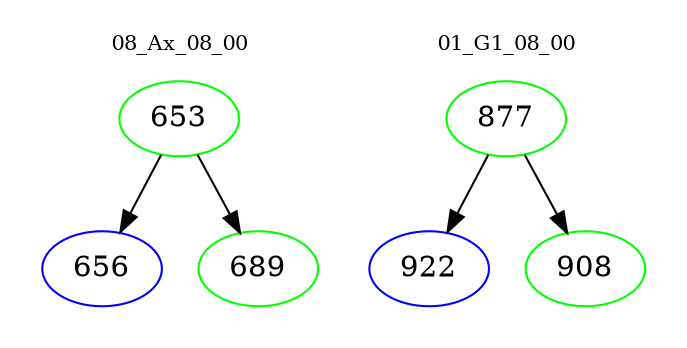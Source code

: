 digraph{
subgraph cluster_0 {
color = white
label = "08_Ax_08_00";
fontsize=10;
T0_653 [label="653", color="green"]
T0_653 -> T0_656 [color="black"]
T0_656 [label="656", color="blue"]
T0_653 -> T0_689 [color="black"]
T0_689 [label="689", color="green"]
}
subgraph cluster_1 {
color = white
label = "01_G1_08_00";
fontsize=10;
T1_877 [label="877", color="green"]
T1_877 -> T1_922 [color="black"]
T1_922 [label="922", color="blue"]
T1_877 -> T1_908 [color="black"]
T1_908 [label="908", color="green"]
}
}
